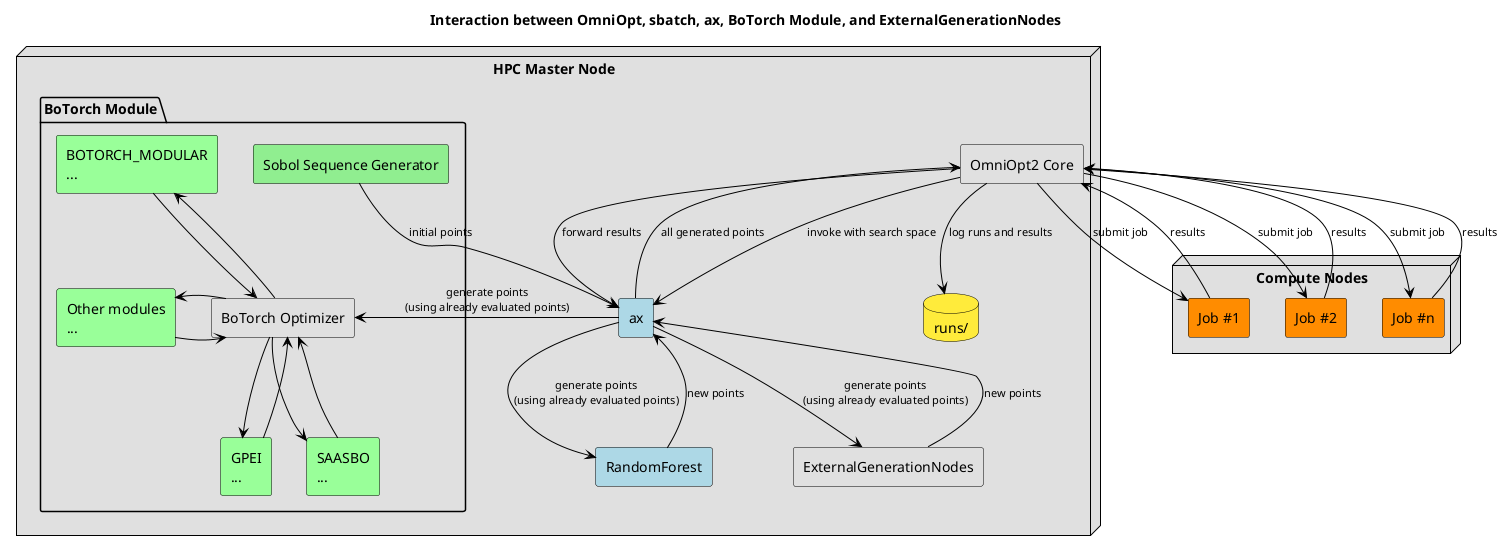@startuml

' === Configurable Theme ===
!if (MODE_DARK == "true")
  skinparam backgroundColor #000000
  skinparam defaultFontColor #ffffff
  skinparam componentFontColor #ffffff
  skinparam nodeFontColor #ffffff
  skinparam databaseFontColor #ffffff
  skinparam arrowColor #ffffff
  skinparam ArrowFontColor #ffffff

  skinparam componentBackgroundColor #1e1e1e
  skinparam nodeBackgroundColor #CC7000
  skinparam databaseBackgroundColor #003166
  skinparam packageBackgroundColor #1e1e1e
  skinparam cloudBackgroundColor #1e1e1e

  skinparam componentBorderColor #ffffff
  skinparam nodeBorderColor #ffffff
  skinparam databaseBorderColor #ffffff
  skinparam packageBorderColor #ffffff
  skinparam cloudBorderColor #ffffff
  skinparam rectangleBorderColor #ffffff
!else
  skinparam backgroundColor #ffffff
  skinparam defaultFontColor #000000
  skinparam componentFontColor #000000
  skinparam nodeFontColor #000000
  skinparam databaseFontColor #000000
  skinparam arrowColor #000000
  skinparam ArrowFontColor #000000

  skinparam componentBackgroundColor #e0e0e0
  skinparam nodeBackgroundColor #FFB84D
  skinparam databaseBackgroundColor #FFEB3B
  skinparam packageBackgroundColor #e0e0e0
  skinparam cloudBackgroundColor #e0e0e0

  skinparam componentBorderColor #000000
  skinparam nodeBorderColor #000000
  skinparam databaseBorderColor #000000
  skinparam packageBorderColor #000000
  skinparam cloudBorderColor #000000
  skinparam rectangleBorderColor #000000
!endif

skinparam componentStyle rectangle
skinparam defaultFontName Monospace
skinparam ArrowFontSize 11

title Interaction between OmniOpt, sbatch, ax, BoTorch Module, and ExternalGenerationNodes

node "HPC Master Node" as HPCMaster {
  component "OmniOpt2 Core" as OmniOptCore
  component "ax" as ax_module #LightBlue

  package "BoTorch Module" {
    component "Sobol Sequence Generator" as sobol #LightGreen
    component "BoTorch Optimizer" as botorch

    component "BOTORCH_MODULAR\n..." as modular #99FF99
    component "GPEI\n..." as gpei #99FF99
    component "SAASBO\n..." as saasbo #99FF99
    component "Other modules\n..." as othermodules #99FF99

    botorch -down-> modular
    modular -> botorch
    botorch -down-> gpei
    gpei -> botorch
    botorch -down-> saasbo
    saasbo -> botorch
    othermodules -> botorch
    botorch -> othermodules
  }

  component "ExternalGenerationNodes" as external_nodes
  component "RandomForest" as rf_nodes #LightBlue

  database "runs/" as db_runs
}

node "Compute Nodes" as ComputeNodes {
  component "Job #1" as Job1 #FF8C00
  component "Job #2" as Job2 #FF8C00
  component "Job #n" as JobN #FF8C00
}

OmniOptCore --> ax_module : invoke with search space

sobol --> ax_module : initial points

ax_module --> botorch : generate points\n(using already evaluated points)
ax_module --> external_nodes : generate points\n(using already evaluated points)
ax_module --> rf_nodes : generate points\n(using already evaluated points)

external_nodes --> ax_module : new points
rf_nodes --> ax_module : new points

ax_module --> OmniOptCore : all generated points

OmniOptCore --> Job1 : submit job
OmniOptCore --> Job2 : submit job
OmniOptCore --> JobN : submit job

Job1 --> OmniOptCore : results
Job2 --> OmniOptCore : results
JobN --> OmniOptCore : results

OmniOptCore --> ax_module : forward results

OmniOptCore --> db_runs : log runs and results

@enduml
